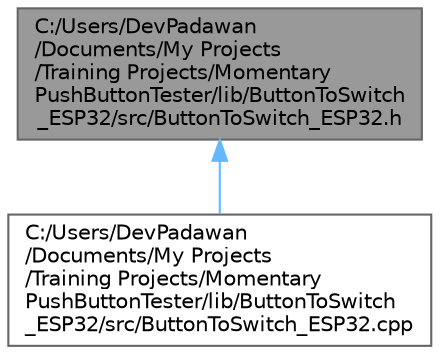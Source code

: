 digraph "C:/Users/DevPadawan/Documents/My Projects/Training Projects/MomentaryPushButtonTester/lib/ButtonToSwitch_ESP32/src/ButtonToSwitch_ESP32.h"
{
 // LATEX_PDF_SIZE
  bgcolor="transparent";
  edge [fontname=Helvetica,fontsize=10,labelfontname=Helvetica,labelfontsize=10];
  node [fontname=Helvetica,fontsize=10,shape=box,height=0.2,width=0.4];
  Node1 [id="Node000001",label="C:/Users/DevPadawan\l/Documents/My Projects\l/Training Projects/Momentary\lPushButtonTester/lib/ButtonToSwitch\l_ESP32/src/ButtonToSwitch_ESP32.h",height=0.2,width=0.4,color="gray40", fillcolor="grey60", style="filled", fontcolor="black",tooltip=": Header file for the ButtonToSwitch_ESP32 library classes"];
  Node1 -> Node2 [id="edge1_Node000001_Node000002",dir="back",color="steelblue1",style="solid",tooltip=" "];
  Node2 [id="Node000002",label="C:/Users/DevPadawan\l/Documents/My Projects\l/Training Projects/Momentary\lPushButtonTester/lib/ButtonToSwitch\l_ESP32/src/ButtonToSwitch_ESP32.cpp",height=0.2,width=0.4,color="grey40", fillcolor="white", style="filled",URL="$_button_to_switch___e_s_p32_8cpp.html",tooltip=": Source file for the ButtonToSwitch_ESP32 library classes"];
}
